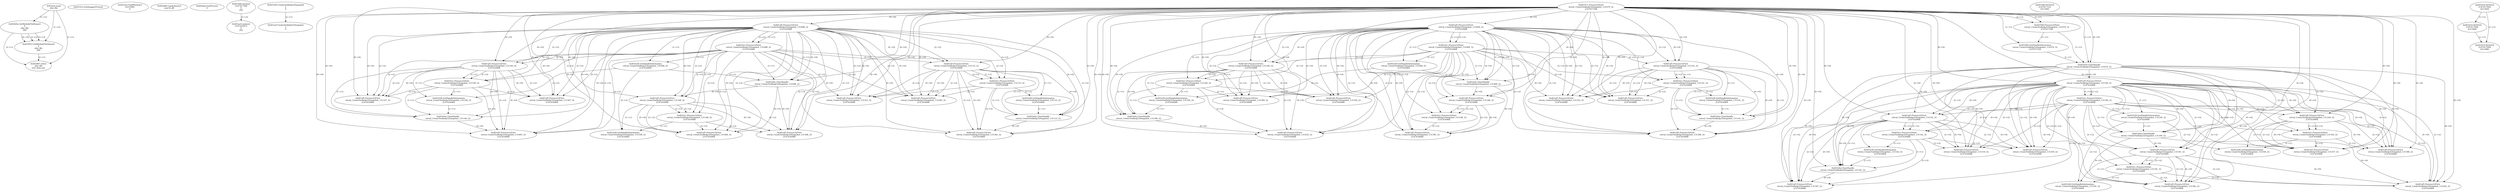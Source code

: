 // Global SCDG with merge call
digraph {
	0 [label="4205424.main
shiz_file"]
	1 [label="0x401014.IsDebuggerPresent
"]
	2 [label="0x40102a.FindWindowA
OLLYDBG
0"]
	3 [label="0x402b86.LoadLibraryA
user32.dll"]
	4 [label="0x402b9a.GetModuleFileNameA
0
shiz_file
260"]
	0 -> 4 [label="(1-->2)"]
	5 [label="0x403953.GetModuleFileNameA
0
shiz_file
260"]
	0 -> 5 [label="(1-->2)"]
	4 -> 5 [label="(2-->2)"]
	4 -> 5 [label="(3-->3)"]
	4 -> 5 [label="(0-->0)"]
	6 [label="0x403967.strstr
shiz_file
test_item.exe"]
	0 -> 6 [label="(1-->1)"]
	4 -> 6 [label="(2-->1)"]
	5 -> 6 [label="(2-->1)"]
	7 [label="0x402bab.ExitProcess
0"]
	8 [label="0x40104b.memset
2147417300
0
292"]
	9 [label="0x401056.CreateToolhelp32Snapshot
2
0"]
	10 [label="0x401071.Process32First
retval_CreateToolhelp32Snapshot_131079_32
2147417296"]
	11 [label="0x40108d.StrStrIA
2147417332
4211840"]
	12 [label="0x40109d.Process32Next
retval_CreateToolhelp32Snapshot_131079_32
2147417296"]
	10 -> 12 [label="(1-->1)"]
	10 -> 12 [label="(2-->2)"]
	13 [label="0x401ac4.memset
2147416972
0
292"]
	8 -> 13 [label="(3-->3)"]
	14 [label="0x401acf.CreateToolhelp32Snapshot
2
0"]
	9 -> 14 [label="(1-->1)"]
	15 [label="0x401af5.Process32First
retval_CreateToolhelp32Snapshot_131098_32
2147416968"]
	10 -> 15 [label="(0-->0)"]
	16 [label="0x401b10.StrStrIA
2147417004
4211856"]
	17 [label="0x401b1c.Process32Next
retval_CreateToolhelp32Snapshot_131098_32
2147416968"]
	15 -> 17 [label="(1-->1)"]
	15 -> 17 [label="(2-->2)"]
	18 [label="0x401af5.Process32First
retval_CreateToolhelp32Snapshot_131133_32
2147416968"]
	15 -> 18 [label="(2-->2)"]
	17 -> 18 [label="(2-->2)"]
	10 -> 18 [label="(0-->0)"]
	15 -> 18 [label="(0-->0)"]
	19 [label="0x401b10.StrStrIA
2147417004
4211868"]
	16 -> 19 [label="(1-->1)"]
	20 [label="0x401b1c.Process32Next
retval_CreateToolhelp32Snapshot_131133_32
2147416968"]
	18 -> 20 [label="(1-->1)"]
	15 -> 20 [label="(2-->2)"]
	17 -> 20 [label="(2-->2)"]
	18 -> 20 [label="(2-->2)"]
	21 [label="0x401af5.Process32First
retval_CreateToolhelp32Snapshot_131283_32
2147416968"]
	15 -> 21 [label="(2-->2)"]
	17 -> 21 [label="(2-->2)"]
	18 -> 21 [label="(2-->2)"]
	20 -> 21 [label="(2-->2)"]
	10 -> 21 [label="(0-->0)"]
	15 -> 21 [label="(0-->0)"]
	18 -> 21 [label="(0-->0)"]
	22 [label="0x401b10.StrStrIA
2147417004
4211880"]
	16 -> 22 [label="(1-->1)"]
	19 -> 22 [label="(1-->1)"]
	23 [label="0x4010b9.GetHandleInformation
retval_CreateToolhelp32Snapshot_131079_32
2147417292"]
	10 -> 23 [label="(1-->1)"]
	12 -> 23 [label="(1-->1)"]
	24 [label="0x401af5.Process32First
retval_CreateToolhelp32Snapshot_131099_32
2147416968"]
	10 -> 24 [label="(0-->0)"]
	25 [label="0x401b1c.Process32Next
retval_CreateToolhelp32Snapshot_131099_32
2147416968"]
	24 -> 25 [label="(1-->1)"]
	24 -> 25 [label="(2-->2)"]
	26 [label="0x401af5.Process32First
retval_CreateToolhelp32Snapshot_131141_32
2147416968"]
	24 -> 26 [label="(2-->2)"]
	25 -> 26 [label="(2-->2)"]
	10 -> 26 [label="(0-->0)"]
	24 -> 26 [label="(0-->0)"]
	27 [label="0x401b1c.Process32Next
retval_CreateToolhelp32Snapshot_131141_32
2147416968"]
	26 -> 27 [label="(1-->1)"]
	24 -> 27 [label="(2-->2)"]
	25 -> 27 [label="(2-->2)"]
	26 -> 27 [label="(2-->2)"]
	28 [label="0x401af5.Process32First
retval_CreateToolhelp32Snapshot_131311_32
2147416968"]
	24 -> 28 [label="(2-->2)"]
	25 -> 28 [label="(2-->2)"]
	26 -> 28 [label="(2-->2)"]
	27 -> 28 [label="(2-->2)"]
	10 -> 28 [label="(0-->0)"]
	24 -> 28 [label="(0-->0)"]
	26 -> 28 [label="(0-->0)"]
	29 [label="0x4010cb.CloseHandle
retval_CreateToolhelp32Snapshot_131079_32"]
	10 -> 29 [label="(1-->1)"]
	12 -> 29 [label="(1-->1)"]
	23 -> 29 [label="(1-->1)"]
	10 -> 29 [label="(0-->0)"]
	30 [label="0x401af5.Process32First
retval_CreateToolhelp32Snapshot_131100_32
2147416968"]
	10 -> 30 [label="(0-->0)"]
	29 -> 30 [label="(0-->0)"]
	31 [label="0x401b1c.Process32Next
retval_CreateToolhelp32Snapshot_131100_32
2147416968"]
	30 -> 31 [label="(1-->1)"]
	30 -> 31 [label="(2-->2)"]
	32 [label="0x401af5.Process32First
retval_CreateToolhelp32Snapshot_131142_32
2147416968"]
	30 -> 32 [label="(2-->2)"]
	31 -> 32 [label="(2-->2)"]
	10 -> 32 [label="(0-->0)"]
	29 -> 32 [label="(0-->0)"]
	30 -> 32 [label="(0-->0)"]
	33 [label="0x401b1c.Process32Next
retval_CreateToolhelp32Snapshot_131142_32
2147416968"]
	32 -> 33 [label="(1-->1)"]
	30 -> 33 [label="(2-->2)"]
	31 -> 33 [label="(2-->2)"]
	32 -> 33 [label="(2-->2)"]
	34 [label="0x401af5.Process32First
retval_CreateToolhelp32Snapshot_131319_32
2147416968"]
	30 -> 34 [label="(2-->2)"]
	31 -> 34 [label="(2-->2)"]
	32 -> 34 [label="(2-->2)"]
	33 -> 34 [label="(2-->2)"]
	10 -> 34 [label="(0-->0)"]
	29 -> 34 [label="(0-->0)"]
	30 -> 34 [label="(0-->0)"]
	32 -> 34 [label="(0-->0)"]
	35 [label="0x401b38.GetHandleInformation
retval_CreateToolhelp32Snapshot_131133_32
2147416964"]
	18 -> 35 [label="(1-->1)"]
	20 -> 35 [label="(1-->1)"]
	36 [label="0x401af5.Process32First
retval_CreateToolhelp32Snapshot_131321_32
2147416968"]
	15 -> 36 [label="(2-->2)"]
	17 -> 36 [label="(2-->2)"]
	18 -> 36 [label="(2-->2)"]
	20 -> 36 [label="(2-->2)"]
	10 -> 36 [label="(0-->0)"]
	15 -> 36 [label="(0-->0)"]
	18 -> 36 [label="(0-->0)"]
	37 [label="0x401b38.GetHandleInformation
retval_CreateToolhelp32Snapshot_131098_32
2147416964"]
	15 -> 37 [label="(1-->1)"]
	17 -> 37 [label="(1-->1)"]
	38 [label="0x401af5.Process32First
retval_CreateToolhelp32Snapshot_131149_32
2147416968"]
	15 -> 38 [label="(2-->2)"]
	17 -> 38 [label="(2-->2)"]
	10 -> 38 [label="(0-->0)"]
	15 -> 38 [label="(0-->0)"]
	39 [label="0x401b1c.Process32Next
retval_CreateToolhelp32Snapshot_131149_32
2147416968"]
	38 -> 39 [label="(1-->1)"]
	15 -> 39 [label="(2-->2)"]
	17 -> 39 [label="(2-->2)"]
	38 -> 39 [label="(2-->2)"]
	40 [label="0x401af5.Process32First
retval_CreateToolhelp32Snapshot_131327_32
2147416968"]
	15 -> 40 [label="(2-->2)"]
	17 -> 40 [label="(2-->2)"]
	38 -> 40 [label="(2-->2)"]
	39 -> 40 [label="(2-->2)"]
	10 -> 40 [label="(0-->0)"]
	15 -> 40 [label="(0-->0)"]
	38 -> 40 [label="(0-->0)"]
	41 [label="0x401b38.GetHandleInformation
retval_CreateToolhelp32Snapshot_131141_32
2147416964"]
	26 -> 41 [label="(1-->1)"]
	27 -> 41 [label="(1-->1)"]
	42 [label="0x401af5.Process32First
retval_CreateToolhelp32Snapshot_131352_32
2147416968"]
	24 -> 42 [label="(2-->2)"]
	25 -> 42 [label="(2-->2)"]
	26 -> 42 [label="(2-->2)"]
	27 -> 42 [label="(2-->2)"]
	10 -> 42 [label="(0-->0)"]
	24 -> 42 [label="(0-->0)"]
	26 -> 42 [label="(0-->0)"]
	43 [label="0x401b38.GetHandleInformation
retval_CreateToolhelp32Snapshot_131099_32
2147416964"]
	24 -> 43 [label="(1-->1)"]
	25 -> 43 [label="(1-->1)"]
	44 [label="0x401af5.Process32First
retval_CreateToolhelp32Snapshot_131160_32
2147416968"]
	24 -> 44 [label="(2-->2)"]
	25 -> 44 [label="(2-->2)"]
	10 -> 44 [label="(0-->0)"]
	24 -> 44 [label="(0-->0)"]
	45 [label="0x401b1c.Process32Next
retval_CreateToolhelp32Snapshot_131160_32
2147416968"]
	44 -> 45 [label="(1-->1)"]
	24 -> 45 [label="(2-->2)"]
	25 -> 45 [label="(2-->2)"]
	44 -> 45 [label="(2-->2)"]
	46 [label="0x401af5.Process32First
retval_CreateToolhelp32Snapshot_131356_32
2147416968"]
	24 -> 46 [label="(2-->2)"]
	25 -> 46 [label="(2-->2)"]
	44 -> 46 [label="(2-->2)"]
	45 -> 46 [label="(2-->2)"]
	10 -> 46 [label="(0-->0)"]
	24 -> 46 [label="(0-->0)"]
	44 -> 46 [label="(0-->0)"]
	47 [label="0x401b38.GetHandleInformation
retval_CreateToolhelp32Snapshot_131100_32
2147416964"]
	30 -> 47 [label="(1-->1)"]
	31 -> 47 [label="(1-->1)"]
	48 [label="0x401af5.Process32First
retval_CreateToolhelp32Snapshot_131164_32
2147416968"]
	30 -> 48 [label="(2-->2)"]
	31 -> 48 [label="(2-->2)"]
	10 -> 48 [label="(0-->0)"]
	29 -> 48 [label="(0-->0)"]
	30 -> 48 [label="(0-->0)"]
	49 [label="0x401b1c.Process32Next
retval_CreateToolhelp32Snapshot_131164_32
2147416968"]
	48 -> 49 [label="(1-->1)"]
	30 -> 49 [label="(2-->2)"]
	31 -> 49 [label="(2-->2)"]
	48 -> 49 [label="(2-->2)"]
	50 [label="0x401af5.Process32First
retval_CreateToolhelp32Snapshot_131357_32
2147416968"]
	30 -> 50 [label="(2-->2)"]
	31 -> 50 [label="(2-->2)"]
	48 -> 50 [label="(2-->2)"]
	49 -> 50 [label="(2-->2)"]
	10 -> 50 [label="(0-->0)"]
	29 -> 50 [label="(0-->0)"]
	30 -> 50 [label="(0-->0)"]
	48 -> 50 [label="(0-->0)"]
	51 [label="0x401b38.GetHandleInformation
retval_CreateToolhelp32Snapshot_131142_32
2147416964"]
	32 -> 51 [label="(1-->1)"]
	33 -> 51 [label="(1-->1)"]
	52 [label="0x401af5.Process32First
retval_CreateToolhelp32Snapshot_131359_32
2147416968"]
	30 -> 52 [label="(2-->2)"]
	31 -> 52 [label="(2-->2)"]
	32 -> 52 [label="(2-->2)"]
	33 -> 52 [label="(2-->2)"]
	10 -> 52 [label="(0-->0)"]
	29 -> 52 [label="(0-->0)"]
	30 -> 52 [label="(0-->0)"]
	32 -> 52 [label="(0-->0)"]
	53 [label="0x401b4a.CloseHandle
retval_CreateToolhelp32Snapshot_131133_32"]
	18 -> 53 [label="(1-->1)"]
	20 -> 53 [label="(1-->1)"]
	35 -> 53 [label="(1-->1)"]
	10 -> 53 [label="(0-->0)"]
	15 -> 53 [label="(0-->0)"]
	18 -> 53 [label="(0-->0)"]
	54 [label="0x401af5.Process32First
retval_CreateToolhelp32Snapshot_131362_32
2147416968"]
	15 -> 54 [label="(2-->2)"]
	17 -> 54 [label="(2-->2)"]
	18 -> 54 [label="(2-->2)"]
	20 -> 54 [label="(2-->2)"]
	10 -> 54 [label="(0-->0)"]
	15 -> 54 [label="(0-->0)"]
	18 -> 54 [label="(0-->0)"]
	53 -> 54 [label="(0-->0)"]
	55 [label="0x401b4a.CloseHandle
retval_CreateToolhelp32Snapshot_131098_32"]
	15 -> 55 [label="(1-->1)"]
	17 -> 55 [label="(1-->1)"]
	37 -> 55 [label="(1-->1)"]
	10 -> 55 [label="(0-->0)"]
	15 -> 55 [label="(0-->0)"]
	56 [label="0x401af5.Process32First
retval_CreateToolhelp32Snapshot_131168_32
2147416968"]
	15 -> 56 [label="(2-->2)"]
	17 -> 56 [label="(2-->2)"]
	10 -> 56 [label="(0-->0)"]
	15 -> 56 [label="(0-->0)"]
	55 -> 56 [label="(0-->0)"]
	57 [label="0x401b1c.Process32Next
retval_CreateToolhelp32Snapshot_131168_32
2147416968"]
	56 -> 57 [label="(1-->1)"]
	15 -> 57 [label="(2-->2)"]
	17 -> 57 [label="(2-->2)"]
	56 -> 57 [label="(2-->2)"]
	58 [label="0x401af5.Process32First
retval_CreateToolhelp32Snapshot_131368_32
2147416968"]
	15 -> 58 [label="(2-->2)"]
	17 -> 58 [label="(2-->2)"]
	56 -> 58 [label="(2-->2)"]
	57 -> 58 [label="(2-->2)"]
	10 -> 58 [label="(0-->0)"]
	15 -> 58 [label="(0-->0)"]
	55 -> 58 [label="(0-->0)"]
	56 -> 58 [label="(0-->0)"]
	59 [label="0x401b38.GetHandleInformation
retval_CreateToolhelp32Snapshot_131149_32
2147416964"]
	38 -> 59 [label="(1-->1)"]
	39 -> 59 [label="(1-->1)"]
	37 -> 59 [label="(2-->2)"]
	60 [label="0x401af5.Process32First
retval_CreateToolhelp32Snapshot_131367_32
2147416968"]
	15 -> 60 [label="(2-->2)"]
	17 -> 60 [label="(2-->2)"]
	38 -> 60 [label="(2-->2)"]
	39 -> 60 [label="(2-->2)"]
	10 -> 60 [label="(0-->0)"]
	15 -> 60 [label="(0-->0)"]
	38 -> 60 [label="(0-->0)"]
	61 [label="0x401b4a.CloseHandle
retval_CreateToolhelp32Snapshot_131141_32"]
	26 -> 61 [label="(1-->1)"]
	27 -> 61 [label="(1-->1)"]
	41 -> 61 [label="(1-->1)"]
	10 -> 61 [label="(0-->0)"]
	24 -> 61 [label="(0-->0)"]
	26 -> 61 [label="(0-->0)"]
	62 [label="0x401af5.Process32First
retval_CreateToolhelp32Snapshot_131388_32
2147416968"]
	24 -> 62 [label="(2-->2)"]
	25 -> 62 [label="(2-->2)"]
	26 -> 62 [label="(2-->2)"]
	27 -> 62 [label="(2-->2)"]
	10 -> 62 [label="(0-->0)"]
	24 -> 62 [label="(0-->0)"]
	26 -> 62 [label="(0-->0)"]
	61 -> 62 [label="(0-->0)"]
	63 [label="0x401b38.GetHandleInformation
retval_CreateToolhelp32Snapshot_131160_32
2147416964"]
	44 -> 63 [label="(1-->1)"]
	45 -> 63 [label="(1-->1)"]
	43 -> 63 [label="(2-->2)"]
	64 [label="0x401af5.Process32First
retval_CreateToolhelp32Snapshot_131389_32
2147416968"]
	24 -> 64 [label="(2-->2)"]
	25 -> 64 [label="(2-->2)"]
	44 -> 64 [label="(2-->2)"]
	45 -> 64 [label="(2-->2)"]
	10 -> 64 [label="(0-->0)"]
	24 -> 64 [label="(0-->0)"]
	44 -> 64 [label="(0-->0)"]
	65 [label="0x401b4a.CloseHandle
retval_CreateToolhelp32Snapshot_131100_32"]
	30 -> 65 [label="(1-->1)"]
	31 -> 65 [label="(1-->1)"]
	47 -> 65 [label="(1-->1)"]
	10 -> 65 [label="(0-->0)"]
	29 -> 65 [label="(0-->0)"]
	30 -> 65 [label="(0-->0)"]
	66 [label="0x401af5.Process32First
retval_CreateToolhelp32Snapshot_131181_32
2147416968"]
	30 -> 66 [label="(2-->2)"]
	31 -> 66 [label="(2-->2)"]
	10 -> 66 [label="(0-->0)"]
	29 -> 66 [label="(0-->0)"]
	30 -> 66 [label="(0-->0)"]
	65 -> 66 [label="(0-->0)"]
	67 [label="0x401b1c.Process32Next
retval_CreateToolhelp32Snapshot_131181_32
2147416968"]
	66 -> 67 [label="(1-->1)"]
	30 -> 67 [label="(2-->2)"]
	31 -> 67 [label="(2-->2)"]
	66 -> 67 [label="(2-->2)"]
	68 [label="0x401af5.Process32First
retval_CreateToolhelp32Snapshot_131392_32
2147416968"]
	30 -> 68 [label="(2-->2)"]
	31 -> 68 [label="(2-->2)"]
	66 -> 68 [label="(2-->2)"]
	67 -> 68 [label="(2-->2)"]
	10 -> 68 [label="(0-->0)"]
	29 -> 68 [label="(0-->0)"]
	30 -> 68 [label="(0-->0)"]
	65 -> 68 [label="(0-->0)"]
	66 -> 68 [label="(0-->0)"]
	69 [label="0x401b4a.CloseHandle
retval_CreateToolhelp32Snapshot_131099_32"]
	24 -> 69 [label="(1-->1)"]
	25 -> 69 [label="(1-->1)"]
	43 -> 69 [label="(1-->1)"]
	10 -> 69 [label="(0-->0)"]
	24 -> 69 [label="(0-->0)"]
	70 [label="0x401af5.Process32First
retval_CreateToolhelp32Snapshot_131180_32
2147416968"]
	24 -> 70 [label="(2-->2)"]
	25 -> 70 [label="(2-->2)"]
	10 -> 70 [label="(0-->0)"]
	24 -> 70 [label="(0-->0)"]
	69 -> 70 [label="(0-->0)"]
	71 [label="0x401b1c.Process32Next
retval_CreateToolhelp32Snapshot_131180_32
2147416968"]
	70 -> 71 [label="(1-->1)"]
	24 -> 71 [label="(2-->2)"]
	25 -> 71 [label="(2-->2)"]
	70 -> 71 [label="(2-->2)"]
	72 [label="0x401af5.Process32First
retval_CreateToolhelp32Snapshot_131395_32
2147416968"]
	24 -> 72 [label="(2-->2)"]
	25 -> 72 [label="(2-->2)"]
	70 -> 72 [label="(2-->2)"]
	71 -> 72 [label="(2-->2)"]
	10 -> 72 [label="(0-->0)"]
	24 -> 72 [label="(0-->0)"]
	69 -> 72 [label="(0-->0)"]
	70 -> 72 [label="(0-->0)"]
	73 [label="0x401b38.GetHandleInformation
retval_CreateToolhelp32Snapshot_131164_32
2147416964"]
	48 -> 73 [label="(1-->1)"]
	49 -> 73 [label="(1-->1)"]
	47 -> 73 [label="(2-->2)"]
	74 [label="0x401af5.Process32First
retval_CreateToolhelp32Snapshot_131396_32
2147416968"]
	30 -> 74 [label="(2-->2)"]
	31 -> 74 [label="(2-->2)"]
	48 -> 74 [label="(2-->2)"]
	49 -> 74 [label="(2-->2)"]
	10 -> 74 [label="(0-->0)"]
	29 -> 74 [label="(0-->0)"]
	30 -> 74 [label="(0-->0)"]
	48 -> 74 [label="(0-->0)"]
	75 [label="0x401b4a.CloseHandle
retval_CreateToolhelp32Snapshot_131142_32"]
	32 -> 75 [label="(1-->1)"]
	33 -> 75 [label="(1-->1)"]
	51 -> 75 [label="(1-->1)"]
	10 -> 75 [label="(0-->0)"]
	29 -> 75 [label="(0-->0)"]
	30 -> 75 [label="(0-->0)"]
	32 -> 75 [label="(0-->0)"]
	76 [label="0x401af5.Process32First
retval_CreateToolhelp32Snapshot_131397_32
2147416968"]
	30 -> 76 [label="(2-->2)"]
	31 -> 76 [label="(2-->2)"]
	32 -> 76 [label="(2-->2)"]
	33 -> 76 [label="(2-->2)"]
	10 -> 76 [label="(0-->0)"]
	29 -> 76 [label="(0-->0)"]
	30 -> 76 [label="(0-->0)"]
	32 -> 76 [label="(0-->0)"]
	75 -> 76 [label="(0-->0)"]
	77 [label="0x401b4a.CloseHandle
retval_CreateToolhelp32Snapshot_131149_32"]
	38 -> 77 [label="(1-->1)"]
	39 -> 77 [label="(1-->1)"]
	59 -> 77 [label="(1-->1)"]
	10 -> 77 [label="(0-->0)"]
	15 -> 77 [label="(0-->0)"]
	38 -> 77 [label="(0-->0)"]
	78 [label="0x401af5.Process32First
retval_CreateToolhelp32Snapshot_131405_32
2147416968"]
	15 -> 78 [label="(2-->2)"]
	17 -> 78 [label="(2-->2)"]
	38 -> 78 [label="(2-->2)"]
	39 -> 78 [label="(2-->2)"]
	10 -> 78 [label="(0-->0)"]
	15 -> 78 [label="(0-->0)"]
	38 -> 78 [label="(0-->0)"]
	77 -> 78 [label="(0-->0)"]
	79 [label="0x401b38.GetHandleInformation
retval_CreateToolhelp32Snapshot_131168_32
2147416964"]
	56 -> 79 [label="(1-->1)"]
	57 -> 79 [label="(1-->1)"]
	37 -> 79 [label="(2-->2)"]
	80 [label="0x401af5.Process32First
retval_CreateToolhelp32Snapshot_131406_32
2147416968"]
	15 -> 80 [label="(2-->2)"]
	17 -> 80 [label="(2-->2)"]
	56 -> 80 [label="(2-->2)"]
	57 -> 80 [label="(2-->2)"]
	10 -> 80 [label="(0-->0)"]
	15 -> 80 [label="(0-->0)"]
	55 -> 80 [label="(0-->0)"]
	56 -> 80 [label="(0-->0)"]
	81 [label="0x401b4a.CloseHandle
retval_CreateToolhelp32Snapshot_131160_32"]
	44 -> 81 [label="(1-->1)"]
	45 -> 81 [label="(1-->1)"]
	63 -> 81 [label="(1-->1)"]
	10 -> 81 [label="(0-->0)"]
	24 -> 81 [label="(0-->0)"]
	44 -> 81 [label="(0-->0)"]
	82 [label="0x401af5.Process32First
retval_CreateToolhelp32Snapshot_131432_32
2147416968"]
	24 -> 82 [label="(2-->2)"]
	25 -> 82 [label="(2-->2)"]
	44 -> 82 [label="(2-->2)"]
	45 -> 82 [label="(2-->2)"]
	10 -> 82 [label="(0-->0)"]
	24 -> 82 [label="(0-->0)"]
	44 -> 82 [label="(0-->0)"]
	81 -> 82 [label="(0-->0)"]
	83 [label="0x401b38.GetHandleInformation
retval_CreateToolhelp32Snapshot_131181_32
2147416964"]
	66 -> 83 [label="(1-->1)"]
	67 -> 83 [label="(1-->1)"]
	47 -> 83 [label="(2-->2)"]
	84 [label="0x401af5.Process32First
retval_CreateToolhelp32Snapshot_131435_32
2147416968"]
	30 -> 84 [label="(2-->2)"]
	31 -> 84 [label="(2-->2)"]
	66 -> 84 [label="(2-->2)"]
	67 -> 84 [label="(2-->2)"]
	10 -> 84 [label="(0-->0)"]
	29 -> 84 [label="(0-->0)"]
	30 -> 84 [label="(0-->0)"]
	65 -> 84 [label="(0-->0)"]
	66 -> 84 [label="(0-->0)"]
}
